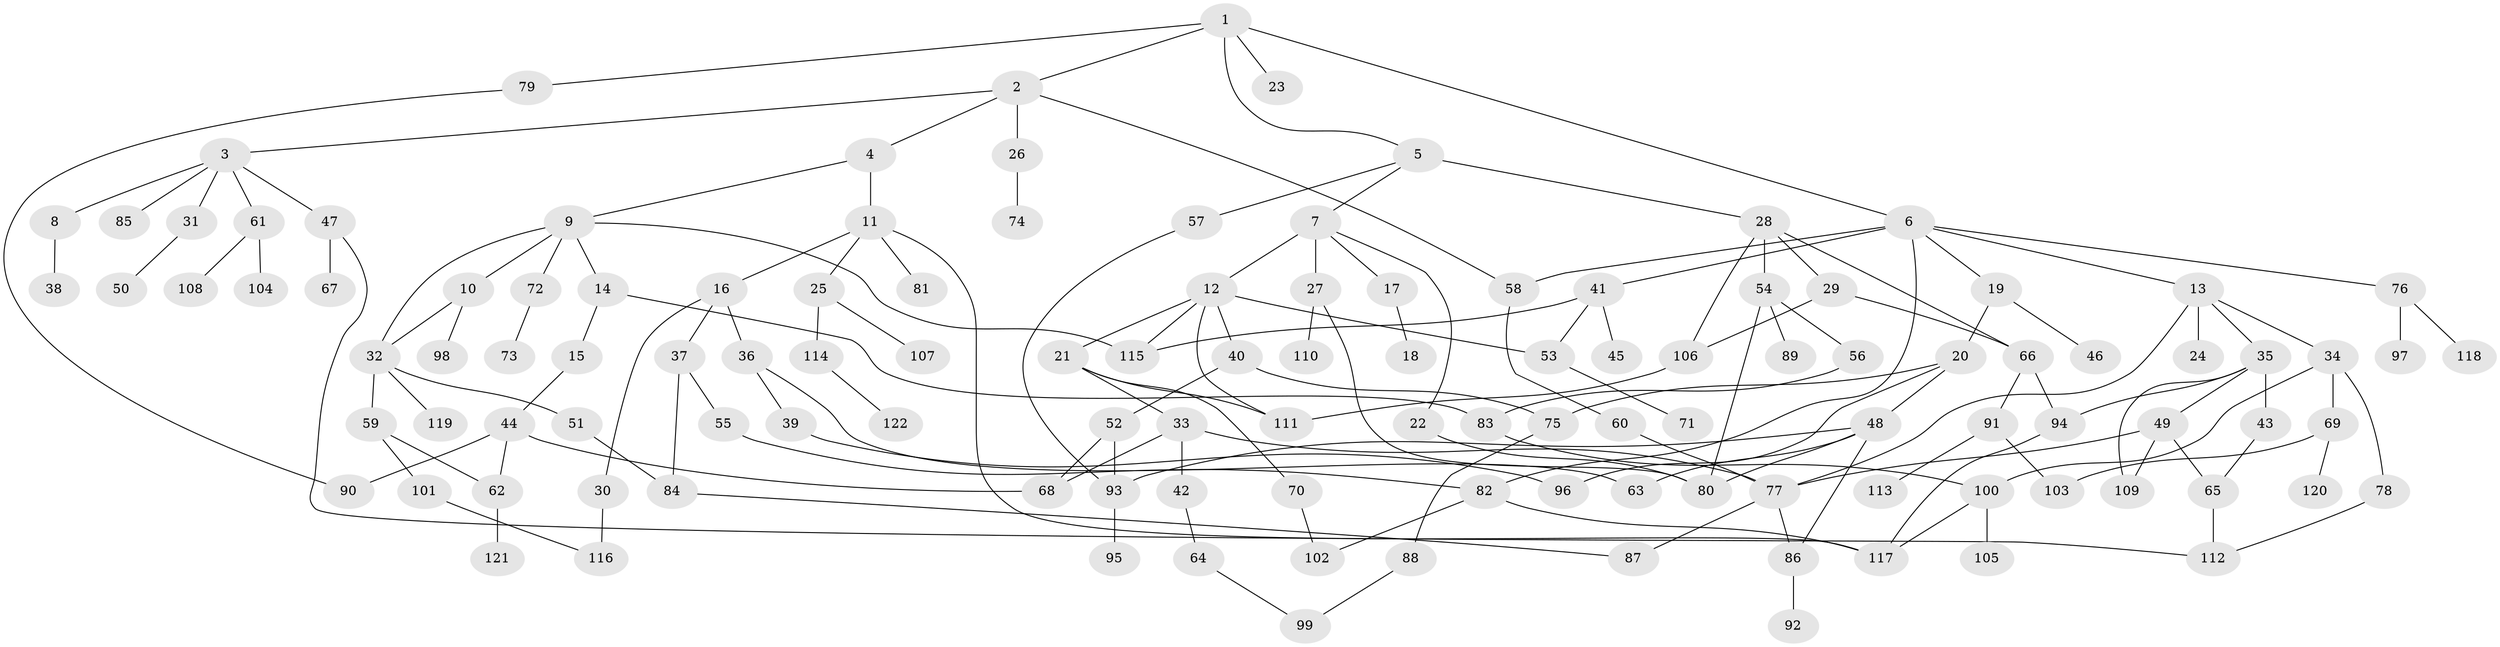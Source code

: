 // coarse degree distribution, {6: 0.10204081632653061, 4: 0.22448979591836735, 7: 0.061224489795918366, 2: 0.2653061224489796, 3: 0.16326530612244897, 1: 0.14285714285714285, 5: 0.04081632653061224}
// Generated by graph-tools (version 1.1) at 2025/36/03/04/25 23:36:09]
// undirected, 122 vertices, 163 edges
graph export_dot {
  node [color=gray90,style=filled];
  1;
  2;
  3;
  4;
  5;
  6;
  7;
  8;
  9;
  10;
  11;
  12;
  13;
  14;
  15;
  16;
  17;
  18;
  19;
  20;
  21;
  22;
  23;
  24;
  25;
  26;
  27;
  28;
  29;
  30;
  31;
  32;
  33;
  34;
  35;
  36;
  37;
  38;
  39;
  40;
  41;
  42;
  43;
  44;
  45;
  46;
  47;
  48;
  49;
  50;
  51;
  52;
  53;
  54;
  55;
  56;
  57;
  58;
  59;
  60;
  61;
  62;
  63;
  64;
  65;
  66;
  67;
  68;
  69;
  70;
  71;
  72;
  73;
  74;
  75;
  76;
  77;
  78;
  79;
  80;
  81;
  82;
  83;
  84;
  85;
  86;
  87;
  88;
  89;
  90;
  91;
  92;
  93;
  94;
  95;
  96;
  97;
  98;
  99;
  100;
  101;
  102;
  103;
  104;
  105;
  106;
  107;
  108;
  109;
  110;
  111;
  112;
  113;
  114;
  115;
  116;
  117;
  118;
  119;
  120;
  121;
  122;
  1 -- 2;
  1 -- 5;
  1 -- 6;
  1 -- 23;
  1 -- 79;
  2 -- 3;
  2 -- 4;
  2 -- 26;
  2 -- 58;
  3 -- 8;
  3 -- 31;
  3 -- 47;
  3 -- 61;
  3 -- 85;
  4 -- 9;
  4 -- 11;
  5 -- 7;
  5 -- 28;
  5 -- 57;
  6 -- 13;
  6 -- 19;
  6 -- 41;
  6 -- 76;
  6 -- 82;
  6 -- 58;
  7 -- 12;
  7 -- 17;
  7 -- 22;
  7 -- 27;
  8 -- 38;
  9 -- 10;
  9 -- 14;
  9 -- 72;
  9 -- 32;
  9 -- 115;
  10 -- 32;
  10 -- 98;
  11 -- 16;
  11 -- 25;
  11 -- 81;
  11 -- 117;
  12 -- 21;
  12 -- 40;
  12 -- 111;
  12 -- 115;
  12 -- 53;
  13 -- 24;
  13 -- 34;
  13 -- 35;
  13 -- 77;
  14 -- 15;
  14 -- 83;
  15 -- 44;
  16 -- 30;
  16 -- 36;
  16 -- 37;
  17 -- 18;
  19 -- 20;
  19 -- 46;
  20 -- 48;
  20 -- 75;
  20 -- 96;
  21 -- 33;
  21 -- 70;
  21 -- 111;
  22 -- 80;
  25 -- 107;
  25 -- 114;
  26 -- 74;
  27 -- 110;
  27 -- 80;
  28 -- 29;
  28 -- 54;
  28 -- 106;
  28 -- 66;
  29 -- 66;
  29 -- 106;
  30 -- 116;
  31 -- 50;
  32 -- 51;
  32 -- 59;
  32 -- 119;
  33 -- 42;
  33 -- 68;
  33 -- 77;
  34 -- 69;
  34 -- 78;
  34 -- 100;
  35 -- 43;
  35 -- 49;
  35 -- 94;
  35 -- 109;
  36 -- 39;
  36 -- 63;
  37 -- 55;
  37 -- 84;
  39 -- 96;
  40 -- 52;
  40 -- 75;
  41 -- 45;
  41 -- 53;
  41 -- 115;
  42 -- 64;
  43 -- 65;
  44 -- 62;
  44 -- 90;
  44 -- 68;
  47 -- 67;
  47 -- 112;
  48 -- 63;
  48 -- 93;
  48 -- 80;
  48 -- 86;
  49 -- 109;
  49 -- 65;
  49 -- 77;
  51 -- 84;
  52 -- 68;
  52 -- 93;
  53 -- 71;
  54 -- 56;
  54 -- 80;
  54 -- 89;
  55 -- 82;
  56 -- 83;
  57 -- 93;
  58 -- 60;
  59 -- 101;
  59 -- 62;
  60 -- 77;
  61 -- 104;
  61 -- 108;
  62 -- 121;
  64 -- 99;
  65 -- 112;
  66 -- 91;
  66 -- 94;
  69 -- 120;
  69 -- 103;
  70 -- 102;
  72 -- 73;
  75 -- 88;
  76 -- 97;
  76 -- 118;
  77 -- 86;
  77 -- 87;
  78 -- 112;
  79 -- 90;
  82 -- 102;
  82 -- 117;
  83 -- 100;
  84 -- 87;
  86 -- 92;
  88 -- 99;
  91 -- 103;
  91 -- 113;
  93 -- 95;
  94 -- 117;
  100 -- 105;
  100 -- 117;
  101 -- 116;
  106 -- 111;
  114 -- 122;
}
